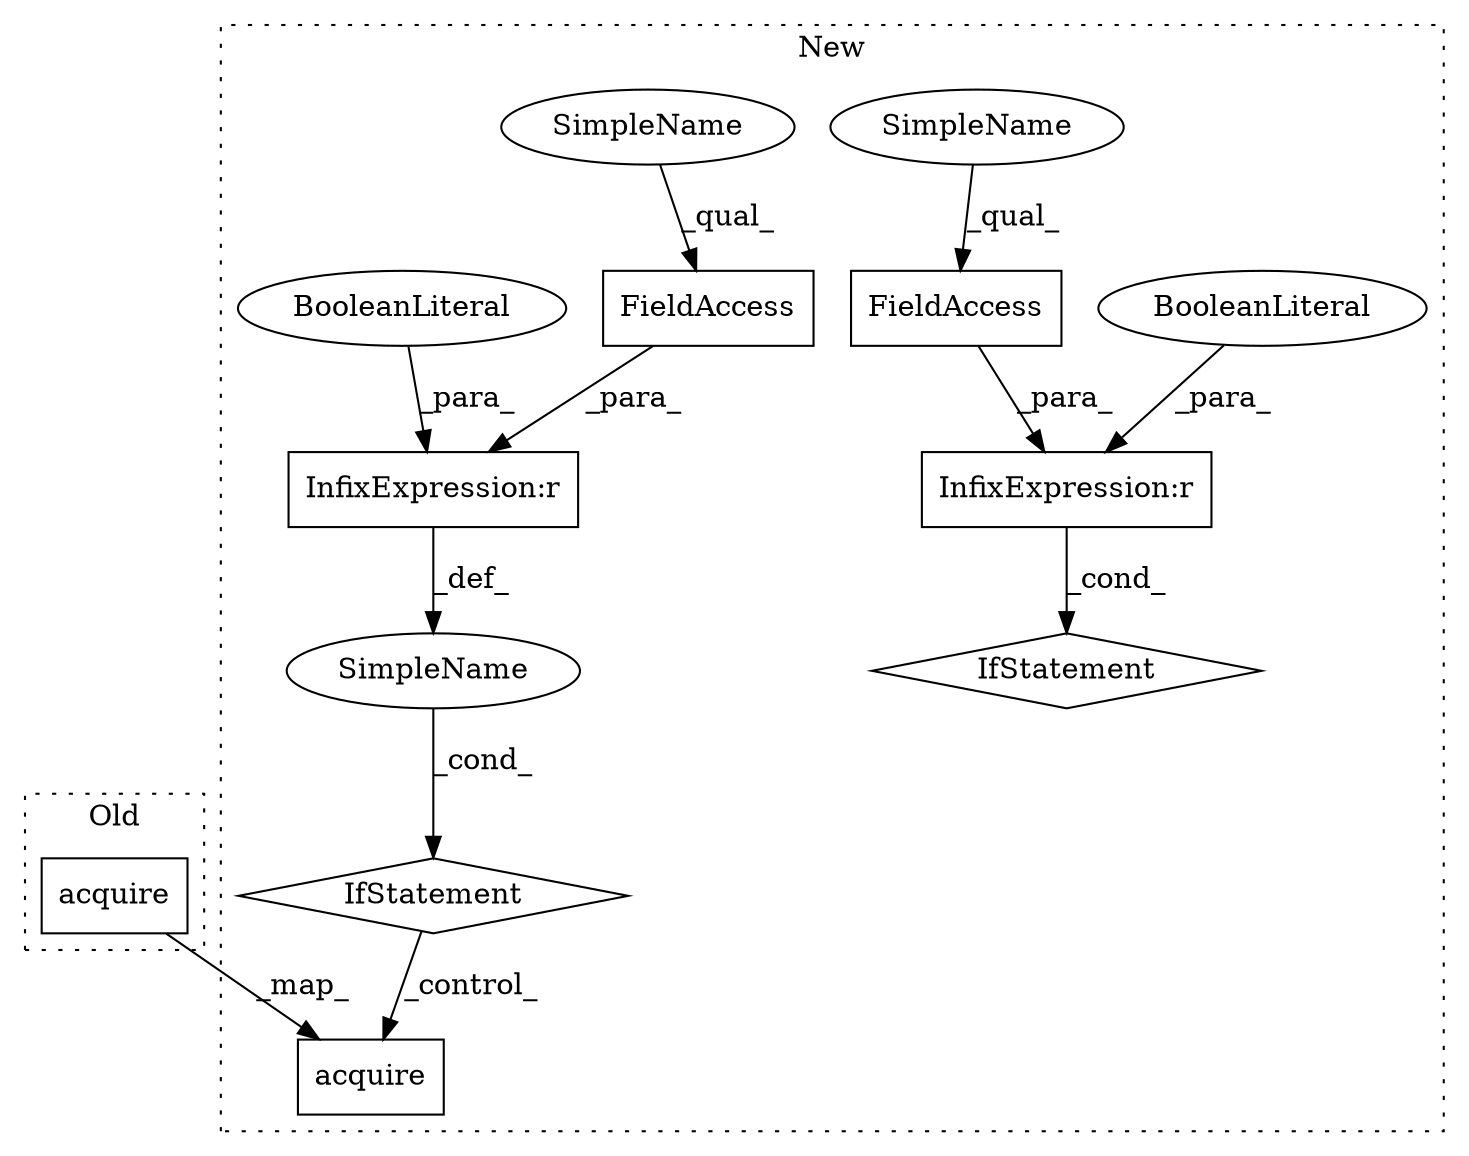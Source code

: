 digraph G {
subgraph cluster0 {
1 [label="acquire" a="32" s="27453" l="9" shape="box"];
label = "Old";
style="dotted";
}
subgraph cluster1 {
2 [label="acquire" a="32" s="27805" l="9" shape="box"];
3 [label="InfixExpression:r" a="27" s="27782" l="4" shape="box"];
4 [label="FieldAccess" a="22" s="27869" l="14" shape="box"];
5 [label="InfixExpression:r" a="27" s="27883" l="4" shape="box"];
6 [label="FieldAccess" a="22" s="27768" l="14" shape="box"];
7 [label="SimpleName" a="42" s="" l="" shape="ellipse"];
8 [label="IfStatement" a="25" s="27764,27790" l="4,2" shape="diamond"];
9 [label="BooleanLiteral" a="9" s="27887" l="4" shape="ellipse"];
10 [label="BooleanLiteral" a="9" s="27786" l="4" shape="ellipse"];
11 [label="IfStatement" a="25" s="27865,27891" l="4,2" shape="diamond"];
12 [label="SimpleName" a="42" s="27869" l="4" shape="ellipse"];
13 [label="SimpleName" a="42" s="27768" l="4" shape="ellipse"];
label = "New";
style="dotted";
}
1 -> 2 [label="_map_"];
3 -> 7 [label="_def_"];
4 -> 5 [label="_para_"];
5 -> 11 [label="_cond_"];
6 -> 3 [label="_para_"];
7 -> 8 [label="_cond_"];
8 -> 2 [label="_control_"];
9 -> 5 [label="_para_"];
10 -> 3 [label="_para_"];
12 -> 4 [label="_qual_"];
13 -> 6 [label="_qual_"];
}